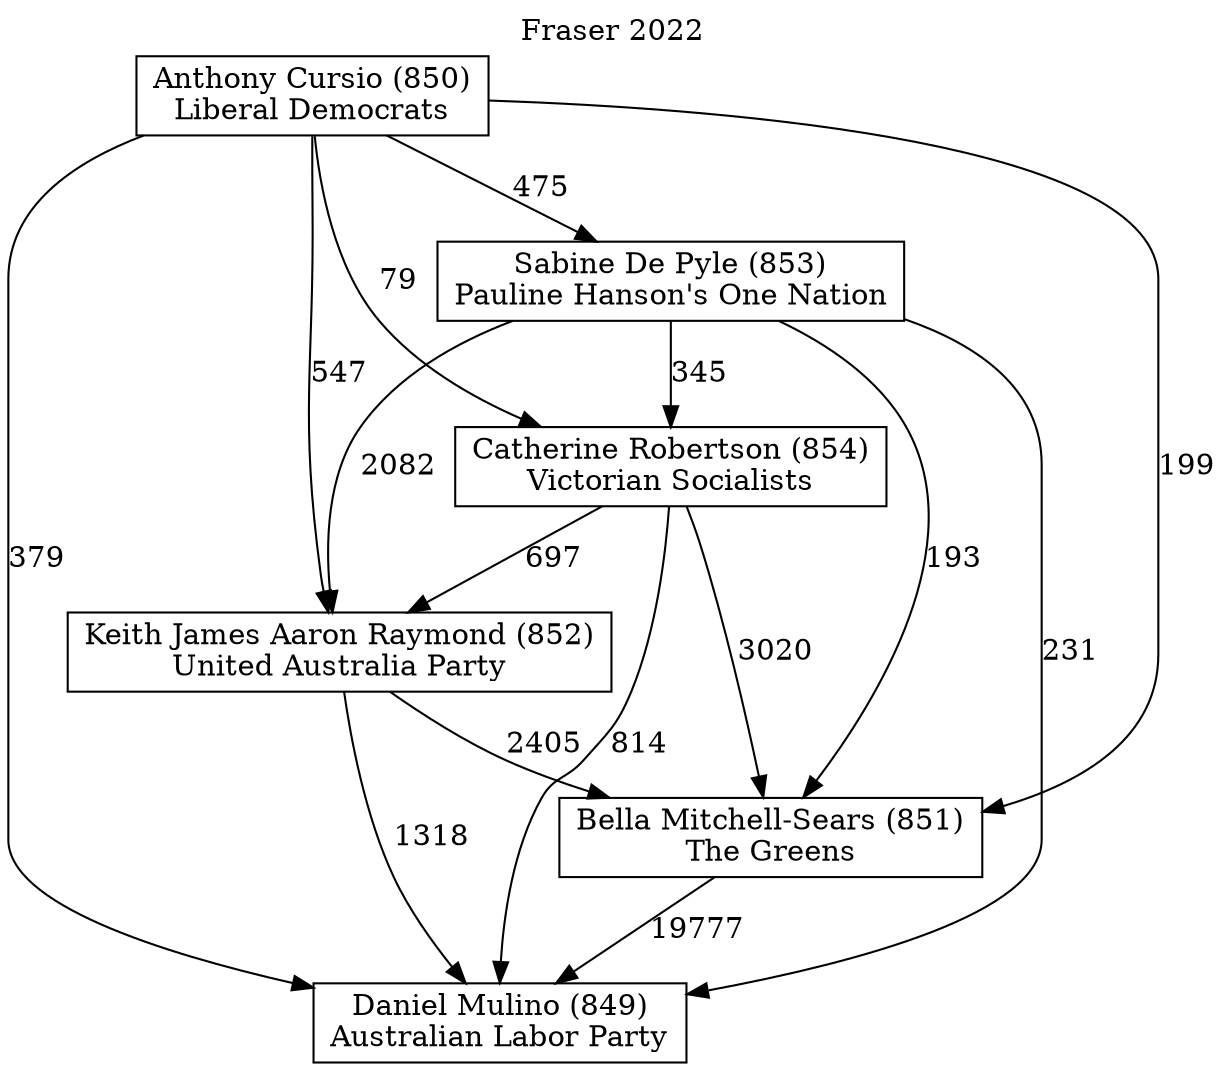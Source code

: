 // House preference flow
digraph "Daniel Mulino (849)_Fraser_2022" {
	graph [label="Fraser 2022" labelloc=t mclimit=10]
	node [shape=box]
	"Anthony Cursio (850)" [label="Anthony Cursio (850)
Liberal Democrats"]
	"Bella Mitchell-Sears (851)" [label="Bella Mitchell-Sears (851)
The Greens"]
	"Catherine Robertson (854)" [label="Catherine Robertson (854)
Victorian Socialists"]
	"Daniel Mulino (849)" [label="Daniel Mulino (849)
Australian Labor Party"]
	"Keith James Aaron Raymond (852)" [label="Keith James Aaron Raymond (852)
United Australia Party"]
	"Sabine De Pyle (853)" [label="Sabine De Pyle (853)
Pauline Hanson's One Nation"]
	"Anthony Cursio (850)" -> "Bella Mitchell-Sears (851)" [label=199]
	"Anthony Cursio (850)" -> "Catherine Robertson (854)" [label=79]
	"Anthony Cursio (850)" -> "Daniel Mulino (849)" [label=379]
	"Anthony Cursio (850)" -> "Keith James Aaron Raymond (852)" [label=547]
	"Anthony Cursio (850)" -> "Sabine De Pyle (853)" [label=475]
	"Bella Mitchell-Sears (851)" -> "Daniel Mulino (849)" [label=19777]
	"Catherine Robertson (854)" -> "Bella Mitchell-Sears (851)" [label=3020]
	"Catherine Robertson (854)" -> "Daniel Mulino (849)" [label=814]
	"Catherine Robertson (854)" -> "Keith James Aaron Raymond (852)" [label=697]
	"Keith James Aaron Raymond (852)" -> "Bella Mitchell-Sears (851)" [label=2405]
	"Keith James Aaron Raymond (852)" -> "Daniel Mulino (849)" [label=1318]
	"Sabine De Pyle (853)" -> "Bella Mitchell-Sears (851)" [label=193]
	"Sabine De Pyle (853)" -> "Catherine Robertson (854)" [label=345]
	"Sabine De Pyle (853)" -> "Daniel Mulino (849)" [label=231]
	"Sabine De Pyle (853)" -> "Keith James Aaron Raymond (852)" [label=2082]
}
